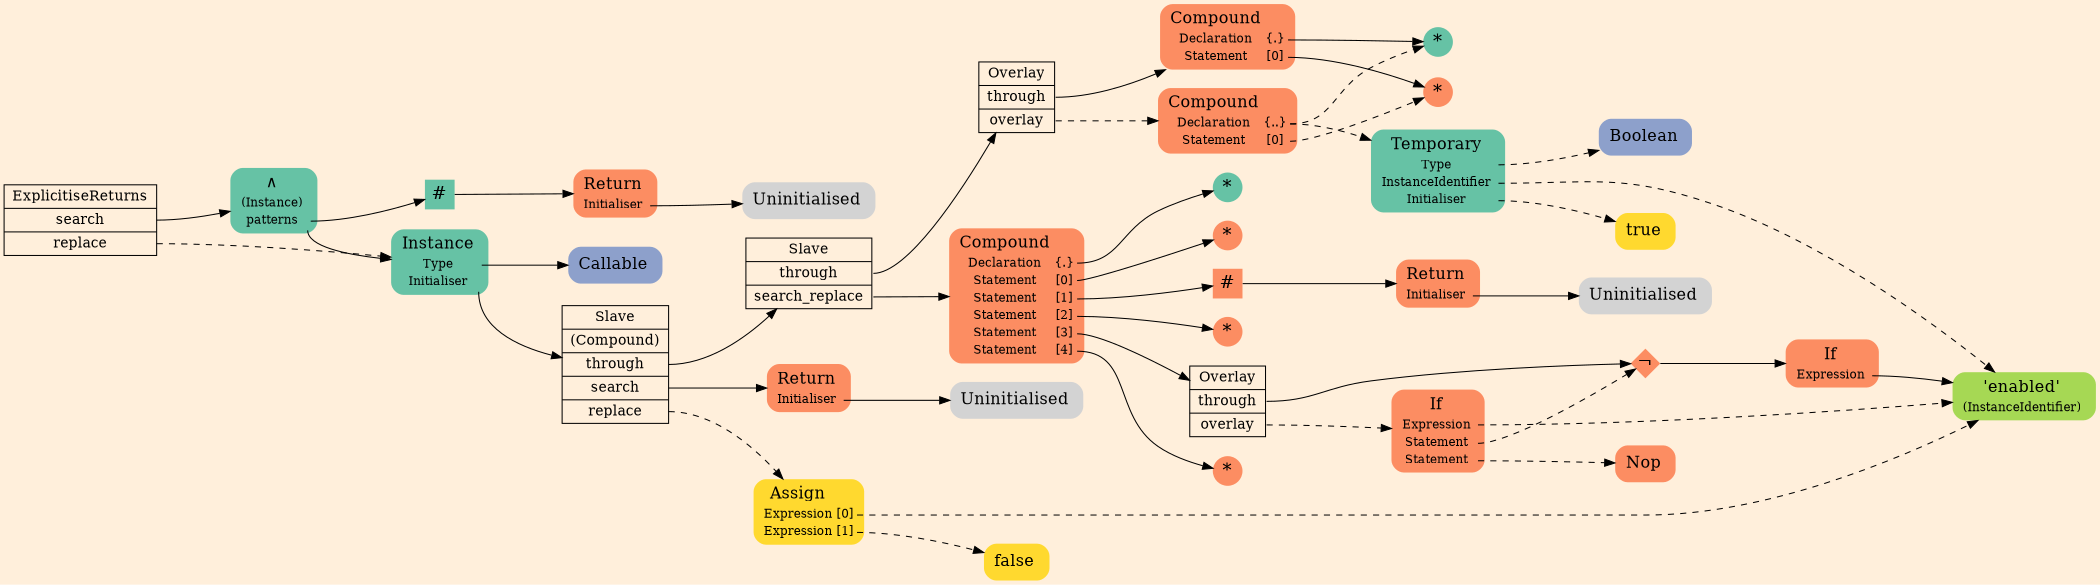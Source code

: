 digraph Inferno {
graph [
rankdir = "LR"
ranksep = 1.0
size = "14,20"
bgcolor = antiquewhite1
];
node [
];
"/CR#P93-0" [
shape = "record"
fillcolor = "transparent"
label = "<fixed> ExplicitiseReturns | <port0> search | <port1> replace"
style = "filled"
fontsize = "14"
fillcolor = antiquewhite1
];
"/#B-2-1780" [
shape = "plaintext"
fillcolor = "/set28/1"
label = <<TABLE BORDER="0" CELLBORDER="0" CELLSPACING="0">
 <TR>
  <TD><FONT POINT-SIZE="16.0">∧</FONT></TD>
  <TD></TD>
 </TR>
 <TR>
  <TD>(Instance)</TD>
  <TD PORT="port0"></TD>
 </TR>
 <TR>
  <TD>patterns</TD>
  <TD PORT="port1"></TD>
 </TR>
</TABLE>>
style = "rounded,filled"
fontsize = "12"
];
"/#B-2-1774" [
shape = "plaintext"
fillcolor = "/set28/1"
label = <<TABLE BORDER="0" CELLBORDER="0" CELLSPACING="0">
 <TR>
  <TD><FONT POINT-SIZE="16.0">Instance</FONT></TD>
  <TD></TD>
 </TR>
 <TR>
  <TD>Type</TD>
  <TD PORT="port0"></TD>
 </TR>
 <TR>
  <TD>Initialiser</TD>
  <TD PORT="port1"></TD>
 </TR>
</TABLE>>
style = "rounded,filled"
fontsize = "12"
];
"/#B-2-1775" [
shape = "plaintext"
fillcolor = "/set28/3"
label = <<TABLE BORDER="0" CELLBORDER="0" CELLSPACING="0">
 <TR>
  <TD><FONT POINT-SIZE="16.0">Callable</FONT></TD>
  <TD></TD>
 </TR>
</TABLE>>
style = "rounded,filled"
fontsize = "12"
];
"/#B-2-1807" [
shape = "record"
fillcolor = "/set28/2"
label = "<fixed> Slave | <port0> (Compound) | <port1> through | <port2> search | <port3> replace"
style = "filled"
fontsize = "14"
fillcolor = antiquewhite1
];
"/#B-2-1806" [
shape = "record"
fillcolor = "/set28/2"
label = "<fixed> Slave | <port0> through | <port1> search_replace"
style = "filled"
fontsize = "14"
fillcolor = antiquewhite1
];
"/#B-2-1779" [
shape = "record"
fillcolor = "/set28/2"
label = "<fixed> Overlay | <port0> through | <port1> overlay"
style = "filled"
fontsize = "14"
fillcolor = antiquewhite1
];
"/#B-2-1776" [
shape = "plaintext"
fillcolor = "/set28/2"
label = <<TABLE BORDER="0" CELLBORDER="0" CELLSPACING="0">
 <TR>
  <TD><FONT POINT-SIZE="16.0">Compound</FONT></TD>
  <TD></TD>
 </TR>
 <TR>
  <TD>Declaration</TD>
  <TD PORT="port0">{.}</TD>
 </TR>
 <TR>
  <TD>Statement</TD>
  <TD PORT="port1">[0]</TD>
 </TR>
</TABLE>>
style = "rounded,filled"
fontsize = "12"
];
"/#B-2-1785" [
shape = "circle"
fillcolor = "/set28/1"
label = <*>
style = "filled"
fontsize = "18"
penwidth = 0.0
fixedsize = true
width = 0.4
height = 0.4
];
"/#B-2-1787" [
shape = "circle"
fillcolor = "/set28/2"
label = <*>
style = "filled"
fontsize = "18"
penwidth = 0.0
fixedsize = true
width = 0.4
height = 0.4
];
"/#B-2-1777" [
shape = "plaintext"
fillcolor = "/set28/2"
label = <<TABLE BORDER="0" CELLBORDER="0" CELLSPACING="0">
 <TR>
  <TD><FONT POINT-SIZE="16.0">Compound</FONT></TD>
  <TD></TD>
 </TR>
 <TR>
  <TD>Declaration</TD>
  <TD PORT="port0">{..}</TD>
 </TR>
 <TR>
  <TD>Statement</TD>
  <TD PORT="port1">[0]</TD>
 </TR>
</TABLE>>
style = "rounded,filled"
fontsize = "12"
];
"/#B-2-1791" [
shape = "plaintext"
fillcolor = "/set28/1"
label = <<TABLE BORDER="0" CELLBORDER="0" CELLSPACING="0">
 <TR>
  <TD><FONT POINT-SIZE="16.0">Temporary</FONT></TD>
  <TD></TD>
 </TR>
 <TR>
  <TD>Type</TD>
  <TD PORT="port0"></TD>
 </TR>
 <TR>
  <TD>InstanceIdentifier</TD>
  <TD PORT="port1"></TD>
 </TR>
 <TR>
  <TD>Initialiser</TD>
  <TD PORT="port2"></TD>
 </TR>
</TABLE>>
style = "rounded,filled"
fontsize = "12"
];
"/#B-2-1792" [
shape = "plaintext"
fillcolor = "/set28/3"
label = <<TABLE BORDER="0" CELLBORDER="0" CELLSPACING="0">
 <TR>
  <TD><FONT POINT-SIZE="16.0">Boolean</FONT></TD>
  <TD></TD>
 </TR>
</TABLE>>
style = "rounded,filled"
fontsize = "12"
];
"/#B-2-1793" [
shape = "plaintext"
fillcolor = "/set28/5"
label = <<TABLE BORDER="0" CELLBORDER="0" CELLSPACING="0">
 <TR>
  <TD><FONT POINT-SIZE="16.0">'enabled'</FONT></TD>
  <TD></TD>
 </TR>
 <TR>
  <TD>(InstanceIdentifier)</TD>
  <TD PORT="port0"></TD>
 </TR>
</TABLE>>
style = "rounded,filled"
fontsize = "12"
];
"/#B-2-1795" [
shape = "plaintext"
fillcolor = "/set28/6"
label = <<TABLE BORDER="0" CELLBORDER="0" CELLSPACING="0">
 <TR>
  <TD><FONT POINT-SIZE="16.0">true</FONT></TD>
  <TD></TD>
 </TR>
</TABLE>>
style = "rounded,filled"
fontsize = "12"
];
"/#B-2-1778" [
shape = "plaintext"
fillcolor = "/set28/2"
label = <<TABLE BORDER="0" CELLBORDER="0" CELLSPACING="0">
 <TR>
  <TD><FONT POINT-SIZE="16.0">Compound</FONT></TD>
  <TD></TD>
 </TR>
 <TR>
  <TD>Declaration</TD>
  <TD PORT="port0">{.}</TD>
 </TR>
 <TR>
  <TD>Statement</TD>
  <TD PORT="port1">[0]</TD>
 </TR>
 <TR>
  <TD>Statement</TD>
  <TD PORT="port2">[1]</TD>
 </TR>
 <TR>
  <TD>Statement</TD>
  <TD PORT="port3">[2]</TD>
 </TR>
 <TR>
  <TD>Statement</TD>
  <TD PORT="port4">[3]</TD>
 </TR>
 <TR>
  <TD>Statement</TD>
  <TD PORT="port5">[4]</TD>
 </TR>
</TABLE>>
style = "rounded,filled"
fontsize = "12"
];
"/#B-2-1786" [
shape = "circle"
fillcolor = "/set28/1"
label = <*>
style = "filled"
fontsize = "18"
penwidth = 0.0
fixedsize = true
width = 0.4
height = 0.4
];
"/#B-2-1788" [
shape = "circle"
fillcolor = "/set28/2"
label = <*>
style = "filled"
fontsize = "18"
penwidth = 0.0
fixedsize = true
width = 0.4
height = 0.4
];
"/#B-2-1800" [
shape = "square"
fillcolor = "/set28/2"
label = <#>
style = "filled"
fontsize = "18"
penwidth = 0.0
fixedsize = true
width = 0.4
height = 0.4
];
"/#B-2-1784" [
shape = "plaintext"
fillcolor = "/set28/2"
label = <<TABLE BORDER="0" CELLBORDER="0" CELLSPACING="0">
 <TR>
  <TD><FONT POINT-SIZE="16.0">Return</FONT></TD>
  <TD></TD>
 </TR>
 <TR>
  <TD>Initialiser</TD>
  <TD PORT="port0"></TD>
 </TR>
</TABLE>>
style = "rounded,filled"
fontsize = "12"
];
"/#B-2-1798" [
shape = "plaintext"
label = <<TABLE BORDER="0" CELLBORDER="0" CELLSPACING="0">
 <TR>
  <TD><FONT POINT-SIZE="16.0">Uninitialised</FONT></TD>
  <TD></TD>
 </TR>
</TABLE>>
style = "rounded,filled"
fontsize = "12"
];
"/#B-2-1789" [
shape = "circle"
fillcolor = "/set28/2"
label = <*>
style = "filled"
fontsize = "18"
penwidth = 0.0
fixedsize = true
width = 0.4
height = 0.4
];
"/#B-2-1804" [
shape = "record"
fillcolor = "/set28/2"
label = "<fixed> Overlay | <port0> through | <port1> overlay"
style = "filled"
fontsize = "14"
fillcolor = antiquewhite1
];
"/#B-2-1801" [
shape = "diamond"
fillcolor = "/set28/2"
label = <¬>
style = "filled"
fontsize = "18"
penwidth = 0.0
fixedsize = true
width = 0.4
height = 0.4
];
"/#B-2-1802" [
shape = "plaintext"
fillcolor = "/set28/2"
label = <<TABLE BORDER="0" CELLBORDER="0" CELLSPACING="0">
 <TR>
  <TD><FONT POINT-SIZE="16.0">If</FONT></TD>
  <TD></TD>
 </TR>
 <TR>
  <TD>Expression</TD>
  <TD PORT="port0"></TD>
 </TR>
</TABLE>>
style = "rounded,filled"
fontsize = "12"
];
"/#B-2-1803" [
shape = "plaintext"
fillcolor = "/set28/2"
label = <<TABLE BORDER="0" CELLBORDER="0" CELLSPACING="0">
 <TR>
  <TD><FONT POINT-SIZE="16.0">If</FONT></TD>
  <TD></TD>
 </TR>
 <TR>
  <TD>Expression</TD>
  <TD PORT="port0"></TD>
 </TR>
 <TR>
  <TD>Statement</TD>
  <TD PORT="port1"></TD>
 </TR>
 <TR>
  <TD>Statement</TD>
  <TD PORT="port2"></TD>
 </TR>
</TABLE>>
style = "rounded,filled"
fontsize = "12"
];
"/#B-2-1805" [
shape = "plaintext"
fillcolor = "/set28/2"
label = <<TABLE BORDER="0" CELLBORDER="0" CELLSPACING="0">
 <TR>
  <TD><FONT POINT-SIZE="16.0">Nop</FONT></TD>
  <TD></TD>
 </TR>
</TABLE>>
style = "rounded,filled"
fontsize = "12"
];
"/#B-2-1790" [
shape = "circle"
fillcolor = "/set28/2"
label = <*>
style = "filled"
fontsize = "18"
penwidth = 0.0
fixedsize = true
width = 0.4
height = 0.4
];
"/#B-2-1783" [
shape = "plaintext"
fillcolor = "/set28/2"
label = <<TABLE BORDER="0" CELLBORDER="0" CELLSPACING="0">
 <TR>
  <TD><FONT POINT-SIZE="16.0">Return</FONT></TD>
  <TD></TD>
 </TR>
 <TR>
  <TD>Initialiser</TD>
  <TD PORT="port0"></TD>
 </TR>
</TABLE>>
style = "rounded,filled"
fontsize = "12"
];
"/#B-2-1797" [
shape = "plaintext"
label = <<TABLE BORDER="0" CELLBORDER="0" CELLSPACING="0">
 <TR>
  <TD><FONT POINT-SIZE="16.0">Uninitialised</FONT></TD>
  <TD></TD>
 </TR>
</TABLE>>
style = "rounded,filled"
fontsize = "12"
];
"/#B-2-1799" [
shape = "plaintext"
fillcolor = "/set28/6"
label = <<TABLE BORDER="0" CELLBORDER="0" CELLSPACING="0">
 <TR>
  <TD><FONT POINT-SIZE="16.0">Assign</FONT></TD>
  <TD></TD>
 </TR>
 <TR>
  <TD>Expression</TD>
  <TD PORT="port0">[0]</TD>
 </TR>
 <TR>
  <TD>Expression</TD>
  <TD PORT="port1">[1]</TD>
 </TR>
</TABLE>>
style = "rounded,filled"
fontsize = "12"
];
"/#B-2-1794" [
shape = "plaintext"
fillcolor = "/set28/6"
label = <<TABLE BORDER="0" CELLBORDER="0" CELLSPACING="0">
 <TR>
  <TD><FONT POINT-SIZE="16.0">false</FONT></TD>
  <TD></TD>
 </TR>
</TABLE>>
style = "rounded,filled"
fontsize = "12"
];
"/#B-2-1781" [
shape = "square"
fillcolor = "/set28/1"
label = <#>
style = "filled"
fontsize = "18"
penwidth = 0.0
fixedsize = true
width = 0.4
height = 0.4
];
"/#B-2-1782" [
shape = "plaintext"
fillcolor = "/set28/2"
label = <<TABLE BORDER="0" CELLBORDER="0" CELLSPACING="0">
 <TR>
  <TD><FONT POINT-SIZE="16.0">Return</FONT></TD>
  <TD></TD>
 </TR>
 <TR>
  <TD>Initialiser</TD>
  <TD PORT="port0"></TD>
 </TR>
</TABLE>>
style = "rounded,filled"
fontsize = "12"
];
"/#B-2-1796" [
shape = "plaintext"
label = <<TABLE BORDER="0" CELLBORDER="0" CELLSPACING="0">
 <TR>
  <TD><FONT POINT-SIZE="16.0">Uninitialised</FONT></TD>
  <TD></TD>
 </TR>
</TABLE>>
style = "rounded,filled"
fontsize = "12"
];
"/CR#P93-0":port0 -> "/#B-2-1780" [style="solid"
];
"/CR#P93-0":port1 -> "/#B-2-1774" [style="dashed"
];
"/#B-2-1780":port1 -> "/#B-2-1774" [style="solid"
];
"/#B-2-1780":port1 -> "/#B-2-1781" [style="solid"
];
"/#B-2-1774":port0 -> "/#B-2-1775" [style="solid"
];
"/#B-2-1774":port1 -> "/#B-2-1807" [style="solid"
];
"/#B-2-1807":port1 -> "/#B-2-1806" [style="solid"
];
"/#B-2-1807":port2 -> "/#B-2-1783" [style="solid"
];
"/#B-2-1807":port3 -> "/#B-2-1799" [style="dashed"
];
"/#B-2-1806":port0 -> "/#B-2-1779" [style="solid"
];
"/#B-2-1806":port1 -> "/#B-2-1778" [style="solid"
];
"/#B-2-1779":port0 -> "/#B-2-1776" [style="solid"
];
"/#B-2-1779":port1 -> "/#B-2-1777" [style="dashed"
];
"/#B-2-1776":port0 -> "/#B-2-1785" [style="solid"
];
"/#B-2-1776":port1 -> "/#B-2-1787" [style="solid"
];
"/#B-2-1777":port0 -> "/#B-2-1785" [style="dashed"
];
"/#B-2-1777":port0 -> "/#B-2-1791" [style="dashed"
];
"/#B-2-1777":port1 -> "/#B-2-1787" [style="dashed"
];
"/#B-2-1791":port0 -> "/#B-2-1792" [style="dashed"
];
"/#B-2-1791":port1 -> "/#B-2-1793" [style="dashed"
];
"/#B-2-1791":port2 -> "/#B-2-1795" [style="dashed"
];
"/#B-2-1778":port0 -> "/#B-2-1786" [style="solid"
];
"/#B-2-1778":port1 -> "/#B-2-1788" [style="solid"
];
"/#B-2-1778":port2 -> "/#B-2-1800" [style="solid"
];
"/#B-2-1778":port3 -> "/#B-2-1789" [style="solid"
];
"/#B-2-1778":port4 -> "/#B-2-1804" [style="solid"
];
"/#B-2-1778":port5 -> "/#B-2-1790" [style="solid"
];
"/#B-2-1800" -> "/#B-2-1784" [style="solid"
];
"/#B-2-1784":port0 -> "/#B-2-1798" [style="solid"
];
"/#B-2-1804":port0 -> "/#B-2-1801" [style="solid"
];
"/#B-2-1804":port1 -> "/#B-2-1803" [style="dashed"
];
"/#B-2-1801" -> "/#B-2-1802" [style="solid"
];
"/#B-2-1802":port0 -> "/#B-2-1793" [style="solid"
];
"/#B-2-1803":port0 -> "/#B-2-1793" [style="dashed"
];
"/#B-2-1803":port1 -> "/#B-2-1801" [style="dashed"
];
"/#B-2-1803":port2 -> "/#B-2-1805" [style="dashed"
];
"/#B-2-1783":port0 -> "/#B-2-1797" [style="solid"
];
"/#B-2-1799":port0 -> "/#B-2-1793" [style="dashed"
];
"/#B-2-1799":port1 -> "/#B-2-1794" [style="dashed"
];
"/#B-2-1781" -> "/#B-2-1782" [style="solid"
];
"/#B-2-1782":port0 -> "/#B-2-1796" [style="solid"
];
}
